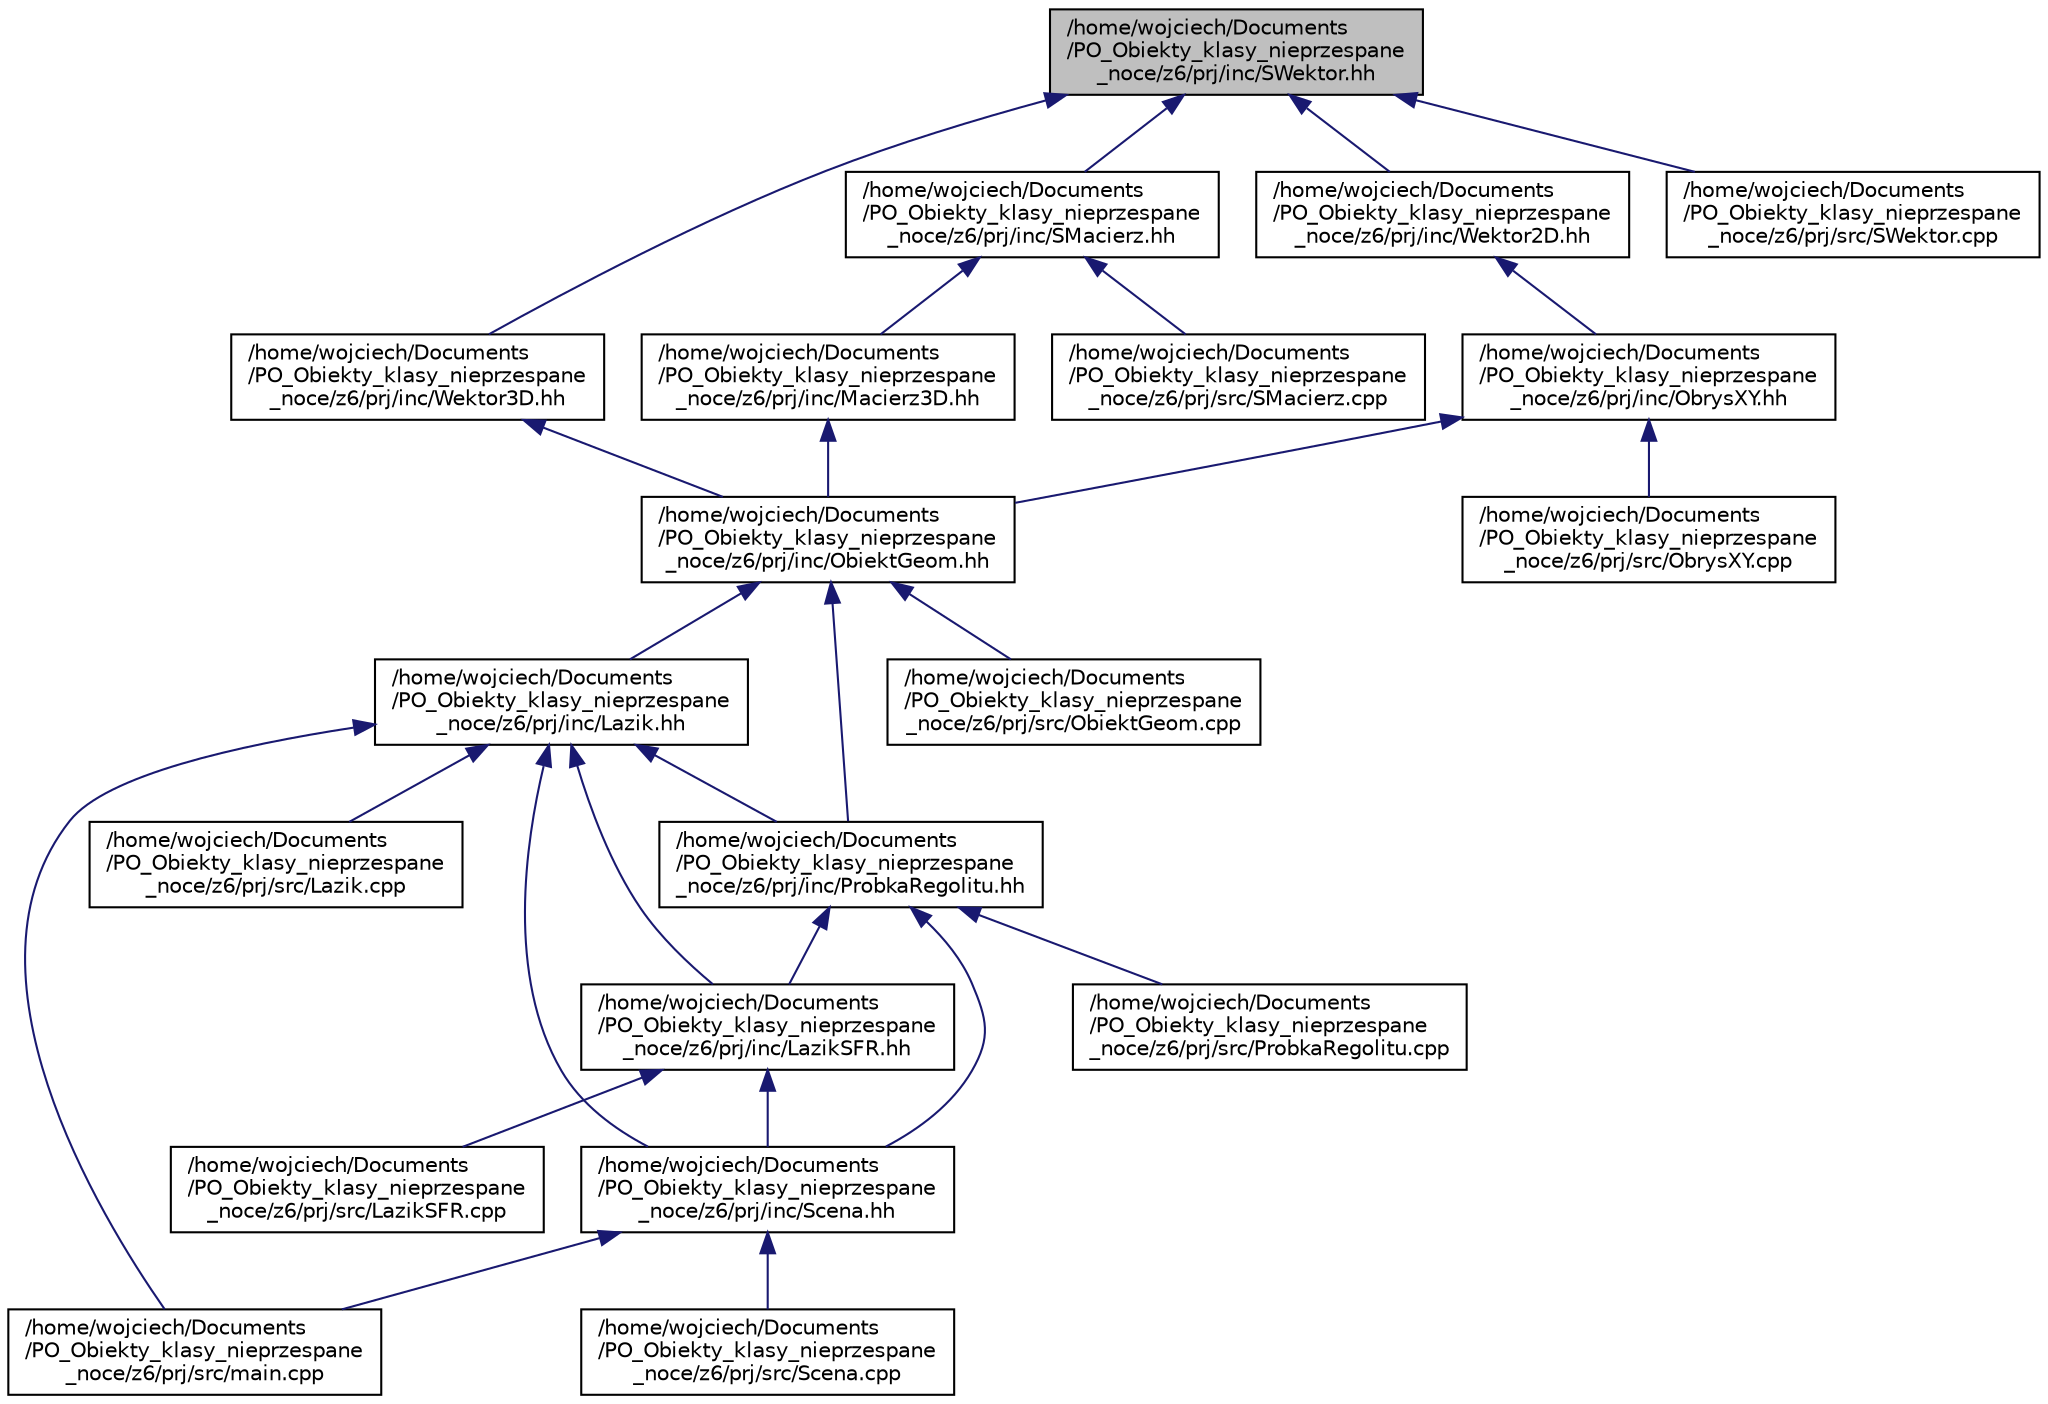 digraph "/home/wojciech/Documents/PO_Obiekty_klasy_nieprzespane_noce/z6/prj/inc/SWektor.hh"
{
 // LATEX_PDF_SIZE
  edge [fontname="Helvetica",fontsize="10",labelfontname="Helvetica",labelfontsize="10"];
  node [fontname="Helvetica",fontsize="10",shape=record];
  Node1 [label="/home/wojciech/Documents\l/PO_Obiekty_klasy_nieprzespane\l_noce/z6/prj/inc/SWektor.hh",height=0.2,width=0.4,color="black", fillcolor="grey75", style="filled", fontcolor="black",tooltip=" "];
  Node1 -> Node2 [dir="back",color="midnightblue",fontsize="10",style="solid",fontname="Helvetica"];
  Node2 [label="/home/wojciech/Documents\l/PO_Obiekty_klasy_nieprzespane\l_noce/z6/prj/inc/Wektor3D.hh",height=0.2,width=0.4,color="black", fillcolor="white", style="filled",URL="$_wektor3_d_8hh.html",tooltip=" "];
  Node2 -> Node3 [dir="back",color="midnightblue",fontsize="10",style="solid",fontname="Helvetica"];
  Node3 [label="/home/wojciech/Documents\l/PO_Obiekty_klasy_nieprzespane\l_noce/z6/prj/inc/ObiektGeom.hh",height=0.2,width=0.4,color="black", fillcolor="white", style="filled",URL="$_obiekt_geom_8hh.html",tooltip=" "];
  Node3 -> Node4 [dir="back",color="midnightblue",fontsize="10",style="solid",fontname="Helvetica"];
  Node4 [label="/home/wojciech/Documents\l/PO_Obiekty_klasy_nieprzespane\l_noce/z6/prj/inc/Lazik.hh",height=0.2,width=0.4,color="black", fillcolor="white", style="filled",URL="$_lazik_8hh.html",tooltip=" "];
  Node4 -> Node5 [dir="back",color="midnightblue",fontsize="10",style="solid",fontname="Helvetica"];
  Node5 [label="/home/wojciech/Documents\l/PO_Obiekty_klasy_nieprzespane\l_noce/z6/prj/inc/LazikSFR.hh",height=0.2,width=0.4,color="black", fillcolor="white", style="filled",URL="$_lazik_s_f_r_8hh.html",tooltip=" "];
  Node5 -> Node6 [dir="back",color="midnightblue",fontsize="10",style="solid",fontname="Helvetica"];
  Node6 [label="/home/wojciech/Documents\l/PO_Obiekty_klasy_nieprzespane\l_noce/z6/prj/inc/Scena.hh",height=0.2,width=0.4,color="black", fillcolor="white", style="filled",URL="$_scena_8hh.html",tooltip=" "];
  Node6 -> Node7 [dir="back",color="midnightblue",fontsize="10",style="solid",fontname="Helvetica"];
  Node7 [label="/home/wojciech/Documents\l/PO_Obiekty_klasy_nieprzespane\l_noce/z6/prj/src/main.cpp",height=0.2,width=0.4,color="black", fillcolor="white", style="filled",URL="$main_8cpp.html",tooltip=" "];
  Node6 -> Node8 [dir="back",color="midnightblue",fontsize="10",style="solid",fontname="Helvetica"];
  Node8 [label="/home/wojciech/Documents\l/PO_Obiekty_klasy_nieprzespane\l_noce/z6/prj/src/Scena.cpp",height=0.2,width=0.4,color="black", fillcolor="white", style="filled",URL="$_scena_8cpp.html",tooltip=" "];
  Node5 -> Node9 [dir="back",color="midnightblue",fontsize="10",style="solid",fontname="Helvetica"];
  Node9 [label="/home/wojciech/Documents\l/PO_Obiekty_klasy_nieprzespane\l_noce/z6/prj/src/LazikSFR.cpp",height=0.2,width=0.4,color="black", fillcolor="white", style="filled",URL="$_lazik_s_f_r_8cpp.html",tooltip=" "];
  Node4 -> Node10 [dir="back",color="midnightblue",fontsize="10",style="solid",fontname="Helvetica"];
  Node10 [label="/home/wojciech/Documents\l/PO_Obiekty_klasy_nieprzespane\l_noce/z6/prj/inc/ProbkaRegolitu.hh",height=0.2,width=0.4,color="black", fillcolor="white", style="filled",URL="$_probka_regolitu_8hh.html",tooltip=" "];
  Node10 -> Node5 [dir="back",color="midnightblue",fontsize="10",style="solid",fontname="Helvetica"];
  Node10 -> Node6 [dir="back",color="midnightblue",fontsize="10",style="solid",fontname="Helvetica"];
  Node10 -> Node11 [dir="back",color="midnightblue",fontsize="10",style="solid",fontname="Helvetica"];
  Node11 [label="/home/wojciech/Documents\l/PO_Obiekty_klasy_nieprzespane\l_noce/z6/prj/src/ProbkaRegolitu.cpp",height=0.2,width=0.4,color="black", fillcolor="white", style="filled",URL="$_probka_regolitu_8cpp.html",tooltip=" "];
  Node4 -> Node6 [dir="back",color="midnightblue",fontsize="10",style="solid",fontname="Helvetica"];
  Node4 -> Node12 [dir="back",color="midnightblue",fontsize="10",style="solid",fontname="Helvetica"];
  Node12 [label="/home/wojciech/Documents\l/PO_Obiekty_klasy_nieprzespane\l_noce/z6/prj/src/Lazik.cpp",height=0.2,width=0.4,color="black", fillcolor="white", style="filled",URL="$_lazik_8cpp.html",tooltip=" "];
  Node4 -> Node7 [dir="back",color="midnightblue",fontsize="10",style="solid",fontname="Helvetica"];
  Node3 -> Node10 [dir="back",color="midnightblue",fontsize="10",style="solid",fontname="Helvetica"];
  Node3 -> Node13 [dir="back",color="midnightblue",fontsize="10",style="solid",fontname="Helvetica"];
  Node13 [label="/home/wojciech/Documents\l/PO_Obiekty_klasy_nieprzespane\l_noce/z6/prj/src/ObiektGeom.cpp",height=0.2,width=0.4,color="black", fillcolor="white", style="filled",URL="$_obiekt_geom_8cpp.html",tooltip=" "];
  Node1 -> Node14 [dir="back",color="midnightblue",fontsize="10",style="solid",fontname="Helvetica"];
  Node14 [label="/home/wojciech/Documents\l/PO_Obiekty_klasy_nieprzespane\l_noce/z6/prj/inc/SMacierz.hh",height=0.2,width=0.4,color="black", fillcolor="white", style="filled",URL="$_s_macierz_8hh.html",tooltip=" "];
  Node14 -> Node15 [dir="back",color="midnightblue",fontsize="10",style="solid",fontname="Helvetica"];
  Node15 [label="/home/wojciech/Documents\l/PO_Obiekty_klasy_nieprzespane\l_noce/z6/prj/inc/Macierz3D.hh",height=0.2,width=0.4,color="black", fillcolor="white", style="filled",URL="$_macierz3_d_8hh.html",tooltip=" "];
  Node15 -> Node3 [dir="back",color="midnightblue",fontsize="10",style="solid",fontname="Helvetica"];
  Node14 -> Node16 [dir="back",color="midnightblue",fontsize="10",style="solid",fontname="Helvetica"];
  Node16 [label="/home/wojciech/Documents\l/PO_Obiekty_klasy_nieprzespane\l_noce/z6/prj/src/SMacierz.cpp",height=0.2,width=0.4,color="black", fillcolor="white", style="filled",URL="$_s_macierz_8cpp.html",tooltip=" "];
  Node1 -> Node17 [dir="back",color="midnightblue",fontsize="10",style="solid",fontname="Helvetica"];
  Node17 [label="/home/wojciech/Documents\l/PO_Obiekty_klasy_nieprzespane\l_noce/z6/prj/inc/Wektor2D.hh",height=0.2,width=0.4,color="black", fillcolor="white", style="filled",URL="$_wektor2_d_8hh.html",tooltip=" "];
  Node17 -> Node18 [dir="back",color="midnightblue",fontsize="10",style="solid",fontname="Helvetica"];
  Node18 [label="/home/wojciech/Documents\l/PO_Obiekty_klasy_nieprzespane\l_noce/z6/prj/inc/ObrysXY.hh",height=0.2,width=0.4,color="black", fillcolor="white", style="filled",URL="$_obrys_x_y_8hh.html",tooltip=" "];
  Node18 -> Node3 [dir="back",color="midnightblue",fontsize="10",style="solid",fontname="Helvetica"];
  Node18 -> Node19 [dir="back",color="midnightblue",fontsize="10",style="solid",fontname="Helvetica"];
  Node19 [label="/home/wojciech/Documents\l/PO_Obiekty_klasy_nieprzespane\l_noce/z6/prj/src/ObrysXY.cpp",height=0.2,width=0.4,color="black", fillcolor="white", style="filled",URL="$_obrys_x_y_8cpp.html",tooltip=" "];
  Node1 -> Node20 [dir="back",color="midnightblue",fontsize="10",style="solid",fontname="Helvetica"];
  Node20 [label="/home/wojciech/Documents\l/PO_Obiekty_klasy_nieprzespane\l_noce/z6/prj/src/SWektor.cpp",height=0.2,width=0.4,color="black", fillcolor="white", style="filled",URL="$_s_wektor_8cpp.html",tooltip=" "];
}
